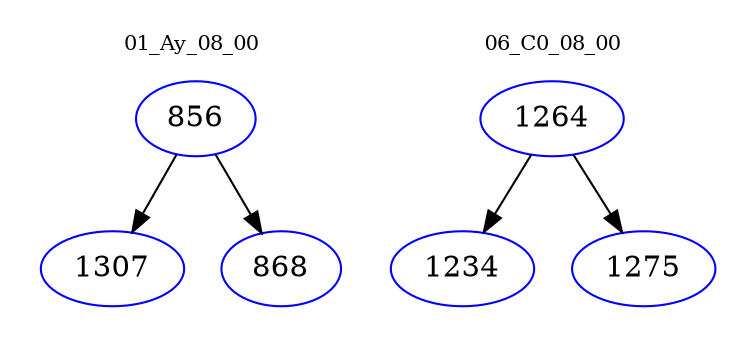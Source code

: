 digraph{
subgraph cluster_0 {
color = white
label = "01_Ay_08_00";
fontsize=10;
T0_856 [label="856", color="blue"]
T0_856 -> T0_1307 [color="black"]
T0_1307 [label="1307", color="blue"]
T0_856 -> T0_868 [color="black"]
T0_868 [label="868", color="blue"]
}
subgraph cluster_1 {
color = white
label = "06_C0_08_00";
fontsize=10;
T1_1264 [label="1264", color="blue"]
T1_1264 -> T1_1234 [color="black"]
T1_1234 [label="1234", color="blue"]
T1_1264 -> T1_1275 [color="black"]
T1_1275 [label="1275", color="blue"]
}
}
